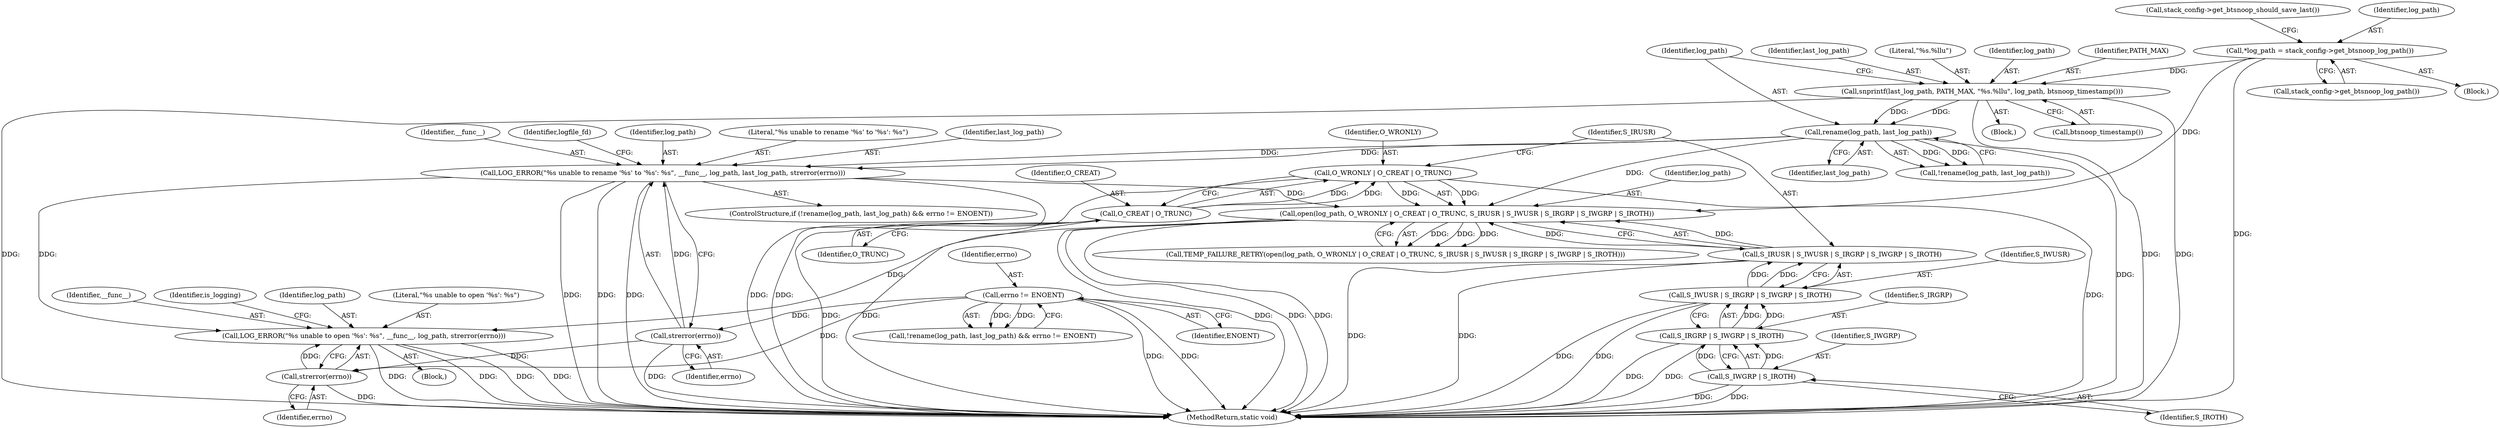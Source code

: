 digraph "0_Android_472271b153c5dc53c28beac55480a8d8434b2d5c_50@pointer" {
"1000176" [label="(Call,LOG_ERROR(\"%s unable to open '%s': %s\", __func__, log_path, strerror(errno)))"];
"1000145" [label="(Call,LOG_ERROR(\"%s unable to rename '%s' to '%s': %s\", __func__, log_path, last_log_path, strerror(errno)))"];
"1000139" [label="(Call,rename(log_path, last_log_path))"];
"1000130" [label="(Call,snprintf(last_log_path, PATH_MAX, \"%s.%llu\", log_path, btsnoop_timestamp()))"];
"1000123" [label="(Call,*log_path = stack_config->get_btsnoop_log_path())"];
"1000150" [label="(Call,strerror(errno))"];
"1000142" [label="(Call,errno != ENOENT)"];
"1000155" [label="(Call,open(log_path, O_WRONLY | O_CREAT | O_TRUNC, S_IRUSR | S_IWUSR | S_IRGRP | S_IWGRP | S_IROTH))"];
"1000157" [label="(Call,O_WRONLY | O_CREAT | O_TRUNC)"];
"1000159" [label="(Call,O_CREAT | O_TRUNC)"];
"1000162" [label="(Call,S_IRUSR | S_IWUSR | S_IRGRP | S_IWGRP | S_IROTH)"];
"1000164" [label="(Call,S_IWUSR | S_IRGRP | S_IWGRP | S_IROTH)"];
"1000166" [label="(Call,S_IRGRP | S_IWGRP | S_IROTH)"];
"1000168" [label="(Call,S_IWGRP | S_IROTH)"];
"1000180" [label="(Call,strerror(errno))"];
"1000161" [label="(Identifier,O_TRUNC)"];
"1000125" [label="(Call,stack_config->get_btsnoop_log_path())"];
"1000178" [label="(Identifier,__func__)"];
"1000127" [label="(Call,stack_config->get_btsnoop_should_save_last())"];
"1000157" [label="(Call,O_WRONLY | O_CREAT | O_TRUNC)"];
"1000143" [label="(Identifier,errno)"];
"1000131" [label="(Identifier,last_log_path)"];
"1000136" [label="(ControlStructure,if (!rename(log_path, last_log_path) && errno != ENOENT))"];
"1000163" [label="(Identifier,S_IRUSR)"];
"1000160" [label="(Identifier,O_CREAT)"];
"1000150" [label="(Call,strerror(errno))"];
"1000169" [label="(Identifier,S_IWGRP)"];
"1000164" [label="(Call,S_IWUSR | S_IRGRP | S_IWGRP | S_IROTH)"];
"1000128" [label="(Block,)"];
"1000170" [label="(Identifier,S_IROTH)"];
"1000166" [label="(Call,S_IRGRP | S_IWGRP | S_IROTH)"];
"1000133" [label="(Literal,\"%s.%llu\")"];
"1000134" [label="(Identifier,log_path)"];
"1000156" [label="(Identifier,log_path)"];
"1000180" [label="(Call,strerror(errno))"];
"1000142" [label="(Call,errno != ENOENT)"];
"1000153" [label="(Identifier,logfile_fd)"];
"1000123" [label="(Call,*log_path = stack_config->get_btsnoop_log_path())"];
"1000144" [label="(Identifier,ENOENT)"];
"1000165" [label="(Identifier,S_IWUSR)"];
"1000141" [label="(Identifier,last_log_path)"];
"1000135" [label="(Call,btsnoop_timestamp())"];
"1000148" [label="(Identifier,log_path)"];
"1000183" [label="(Identifier,is_logging)"];
"1000179" [label="(Identifier,log_path)"];
"1000167" [label="(Identifier,S_IRGRP)"];
"1000137" [label="(Call,!rename(log_path, last_log_path) && errno != ENOENT)"];
"1000203" [label="(MethodReturn,static void)"];
"1000155" [label="(Call,open(log_path, O_WRONLY | O_CREAT | O_TRUNC, S_IRUSR | S_IWUSR | S_IRGRP | S_IWGRP | S_IROTH))"];
"1000159" [label="(Call,O_CREAT | O_TRUNC)"];
"1000181" [label="(Identifier,errno)"];
"1000162" [label="(Call,S_IRUSR | S_IWUSR | S_IRGRP | S_IWGRP | S_IROTH)"];
"1000176" [label="(Call,LOG_ERROR(\"%s unable to open '%s': %s\", __func__, log_path, strerror(errno)))"];
"1000120" [label="(Block,)"];
"1000124" [label="(Identifier,log_path)"];
"1000140" [label="(Identifier,log_path)"];
"1000158" [label="(Identifier,O_WRONLY)"];
"1000168" [label="(Call,S_IWGRP | S_IROTH)"];
"1000138" [label="(Call,!rename(log_path, last_log_path))"];
"1000175" [label="(Block,)"];
"1000146" [label="(Literal,\"%s unable to rename '%s' to '%s': %s\")"];
"1000154" [label="(Call,TEMP_FAILURE_RETRY(open(log_path, O_WRONLY | O_CREAT | O_TRUNC, S_IRUSR | S_IWUSR | S_IRGRP | S_IWGRP | S_IROTH)))"];
"1000149" [label="(Identifier,last_log_path)"];
"1000151" [label="(Identifier,errno)"];
"1000139" [label="(Call,rename(log_path, last_log_path))"];
"1000147" [label="(Identifier,__func__)"];
"1000177" [label="(Literal,\"%s unable to open '%s': %s\")"];
"1000130" [label="(Call,snprintf(last_log_path, PATH_MAX, \"%s.%llu\", log_path, btsnoop_timestamp()))"];
"1000132" [label="(Identifier,PATH_MAX)"];
"1000145" [label="(Call,LOG_ERROR(\"%s unable to rename '%s' to '%s': %s\", __func__, log_path, last_log_path, strerror(errno)))"];
"1000176" -> "1000175"  [label="AST: "];
"1000176" -> "1000180"  [label="CFG: "];
"1000177" -> "1000176"  [label="AST: "];
"1000178" -> "1000176"  [label="AST: "];
"1000179" -> "1000176"  [label="AST: "];
"1000180" -> "1000176"  [label="AST: "];
"1000183" -> "1000176"  [label="CFG: "];
"1000176" -> "1000203"  [label="DDG: "];
"1000176" -> "1000203"  [label="DDG: "];
"1000176" -> "1000203"  [label="DDG: "];
"1000176" -> "1000203"  [label="DDG: "];
"1000145" -> "1000176"  [label="DDG: "];
"1000155" -> "1000176"  [label="DDG: "];
"1000180" -> "1000176"  [label="DDG: "];
"1000145" -> "1000136"  [label="AST: "];
"1000145" -> "1000150"  [label="CFG: "];
"1000146" -> "1000145"  [label="AST: "];
"1000147" -> "1000145"  [label="AST: "];
"1000148" -> "1000145"  [label="AST: "];
"1000149" -> "1000145"  [label="AST: "];
"1000150" -> "1000145"  [label="AST: "];
"1000153" -> "1000145"  [label="CFG: "];
"1000145" -> "1000203"  [label="DDG: "];
"1000145" -> "1000203"  [label="DDG: "];
"1000145" -> "1000203"  [label="DDG: "];
"1000145" -> "1000203"  [label="DDG: "];
"1000139" -> "1000145"  [label="DDG: "];
"1000139" -> "1000145"  [label="DDG: "];
"1000150" -> "1000145"  [label="DDG: "];
"1000145" -> "1000155"  [label="DDG: "];
"1000139" -> "1000138"  [label="AST: "];
"1000139" -> "1000141"  [label="CFG: "];
"1000140" -> "1000139"  [label="AST: "];
"1000141" -> "1000139"  [label="AST: "];
"1000138" -> "1000139"  [label="CFG: "];
"1000139" -> "1000203"  [label="DDG: "];
"1000139" -> "1000138"  [label="DDG: "];
"1000139" -> "1000138"  [label="DDG: "];
"1000130" -> "1000139"  [label="DDG: "];
"1000130" -> "1000139"  [label="DDG: "];
"1000139" -> "1000155"  [label="DDG: "];
"1000130" -> "1000128"  [label="AST: "];
"1000130" -> "1000135"  [label="CFG: "];
"1000131" -> "1000130"  [label="AST: "];
"1000132" -> "1000130"  [label="AST: "];
"1000133" -> "1000130"  [label="AST: "];
"1000134" -> "1000130"  [label="AST: "];
"1000135" -> "1000130"  [label="AST: "];
"1000140" -> "1000130"  [label="CFG: "];
"1000130" -> "1000203"  [label="DDG: "];
"1000130" -> "1000203"  [label="DDG: "];
"1000130" -> "1000203"  [label="DDG: "];
"1000123" -> "1000130"  [label="DDG: "];
"1000123" -> "1000120"  [label="AST: "];
"1000123" -> "1000125"  [label="CFG: "];
"1000124" -> "1000123"  [label="AST: "];
"1000125" -> "1000123"  [label="AST: "];
"1000127" -> "1000123"  [label="CFG: "];
"1000123" -> "1000203"  [label="DDG: "];
"1000123" -> "1000155"  [label="DDG: "];
"1000150" -> "1000151"  [label="CFG: "];
"1000151" -> "1000150"  [label="AST: "];
"1000150" -> "1000203"  [label="DDG: "];
"1000142" -> "1000150"  [label="DDG: "];
"1000150" -> "1000180"  [label="DDG: "];
"1000142" -> "1000137"  [label="AST: "];
"1000142" -> "1000144"  [label="CFG: "];
"1000143" -> "1000142"  [label="AST: "];
"1000144" -> "1000142"  [label="AST: "];
"1000137" -> "1000142"  [label="CFG: "];
"1000142" -> "1000203"  [label="DDG: "];
"1000142" -> "1000203"  [label="DDG: "];
"1000142" -> "1000137"  [label="DDG: "];
"1000142" -> "1000137"  [label="DDG: "];
"1000142" -> "1000180"  [label="DDG: "];
"1000155" -> "1000154"  [label="AST: "];
"1000155" -> "1000162"  [label="CFG: "];
"1000156" -> "1000155"  [label="AST: "];
"1000157" -> "1000155"  [label="AST: "];
"1000162" -> "1000155"  [label="AST: "];
"1000154" -> "1000155"  [label="CFG: "];
"1000155" -> "1000203"  [label="DDG: "];
"1000155" -> "1000203"  [label="DDG: "];
"1000155" -> "1000203"  [label="DDG: "];
"1000155" -> "1000154"  [label="DDG: "];
"1000155" -> "1000154"  [label="DDG: "];
"1000155" -> "1000154"  [label="DDG: "];
"1000157" -> "1000155"  [label="DDG: "];
"1000157" -> "1000155"  [label="DDG: "];
"1000162" -> "1000155"  [label="DDG: "];
"1000162" -> "1000155"  [label="DDG: "];
"1000157" -> "1000159"  [label="CFG: "];
"1000158" -> "1000157"  [label="AST: "];
"1000159" -> "1000157"  [label="AST: "];
"1000163" -> "1000157"  [label="CFG: "];
"1000157" -> "1000203"  [label="DDG: "];
"1000157" -> "1000203"  [label="DDG: "];
"1000159" -> "1000157"  [label="DDG: "];
"1000159" -> "1000157"  [label="DDG: "];
"1000159" -> "1000161"  [label="CFG: "];
"1000160" -> "1000159"  [label="AST: "];
"1000161" -> "1000159"  [label="AST: "];
"1000159" -> "1000203"  [label="DDG: "];
"1000159" -> "1000203"  [label="DDG: "];
"1000162" -> "1000164"  [label="CFG: "];
"1000163" -> "1000162"  [label="AST: "];
"1000164" -> "1000162"  [label="AST: "];
"1000162" -> "1000203"  [label="DDG: "];
"1000162" -> "1000203"  [label="DDG: "];
"1000164" -> "1000162"  [label="DDG: "];
"1000164" -> "1000162"  [label="DDG: "];
"1000164" -> "1000166"  [label="CFG: "];
"1000165" -> "1000164"  [label="AST: "];
"1000166" -> "1000164"  [label="AST: "];
"1000164" -> "1000203"  [label="DDG: "];
"1000164" -> "1000203"  [label="DDG: "];
"1000166" -> "1000164"  [label="DDG: "];
"1000166" -> "1000164"  [label="DDG: "];
"1000166" -> "1000168"  [label="CFG: "];
"1000167" -> "1000166"  [label="AST: "];
"1000168" -> "1000166"  [label="AST: "];
"1000166" -> "1000203"  [label="DDG: "];
"1000166" -> "1000203"  [label="DDG: "];
"1000168" -> "1000166"  [label="DDG: "];
"1000168" -> "1000166"  [label="DDG: "];
"1000168" -> "1000170"  [label="CFG: "];
"1000169" -> "1000168"  [label="AST: "];
"1000170" -> "1000168"  [label="AST: "];
"1000168" -> "1000203"  [label="DDG: "];
"1000168" -> "1000203"  [label="DDG: "];
"1000180" -> "1000181"  [label="CFG: "];
"1000181" -> "1000180"  [label="AST: "];
"1000180" -> "1000203"  [label="DDG: "];
}
